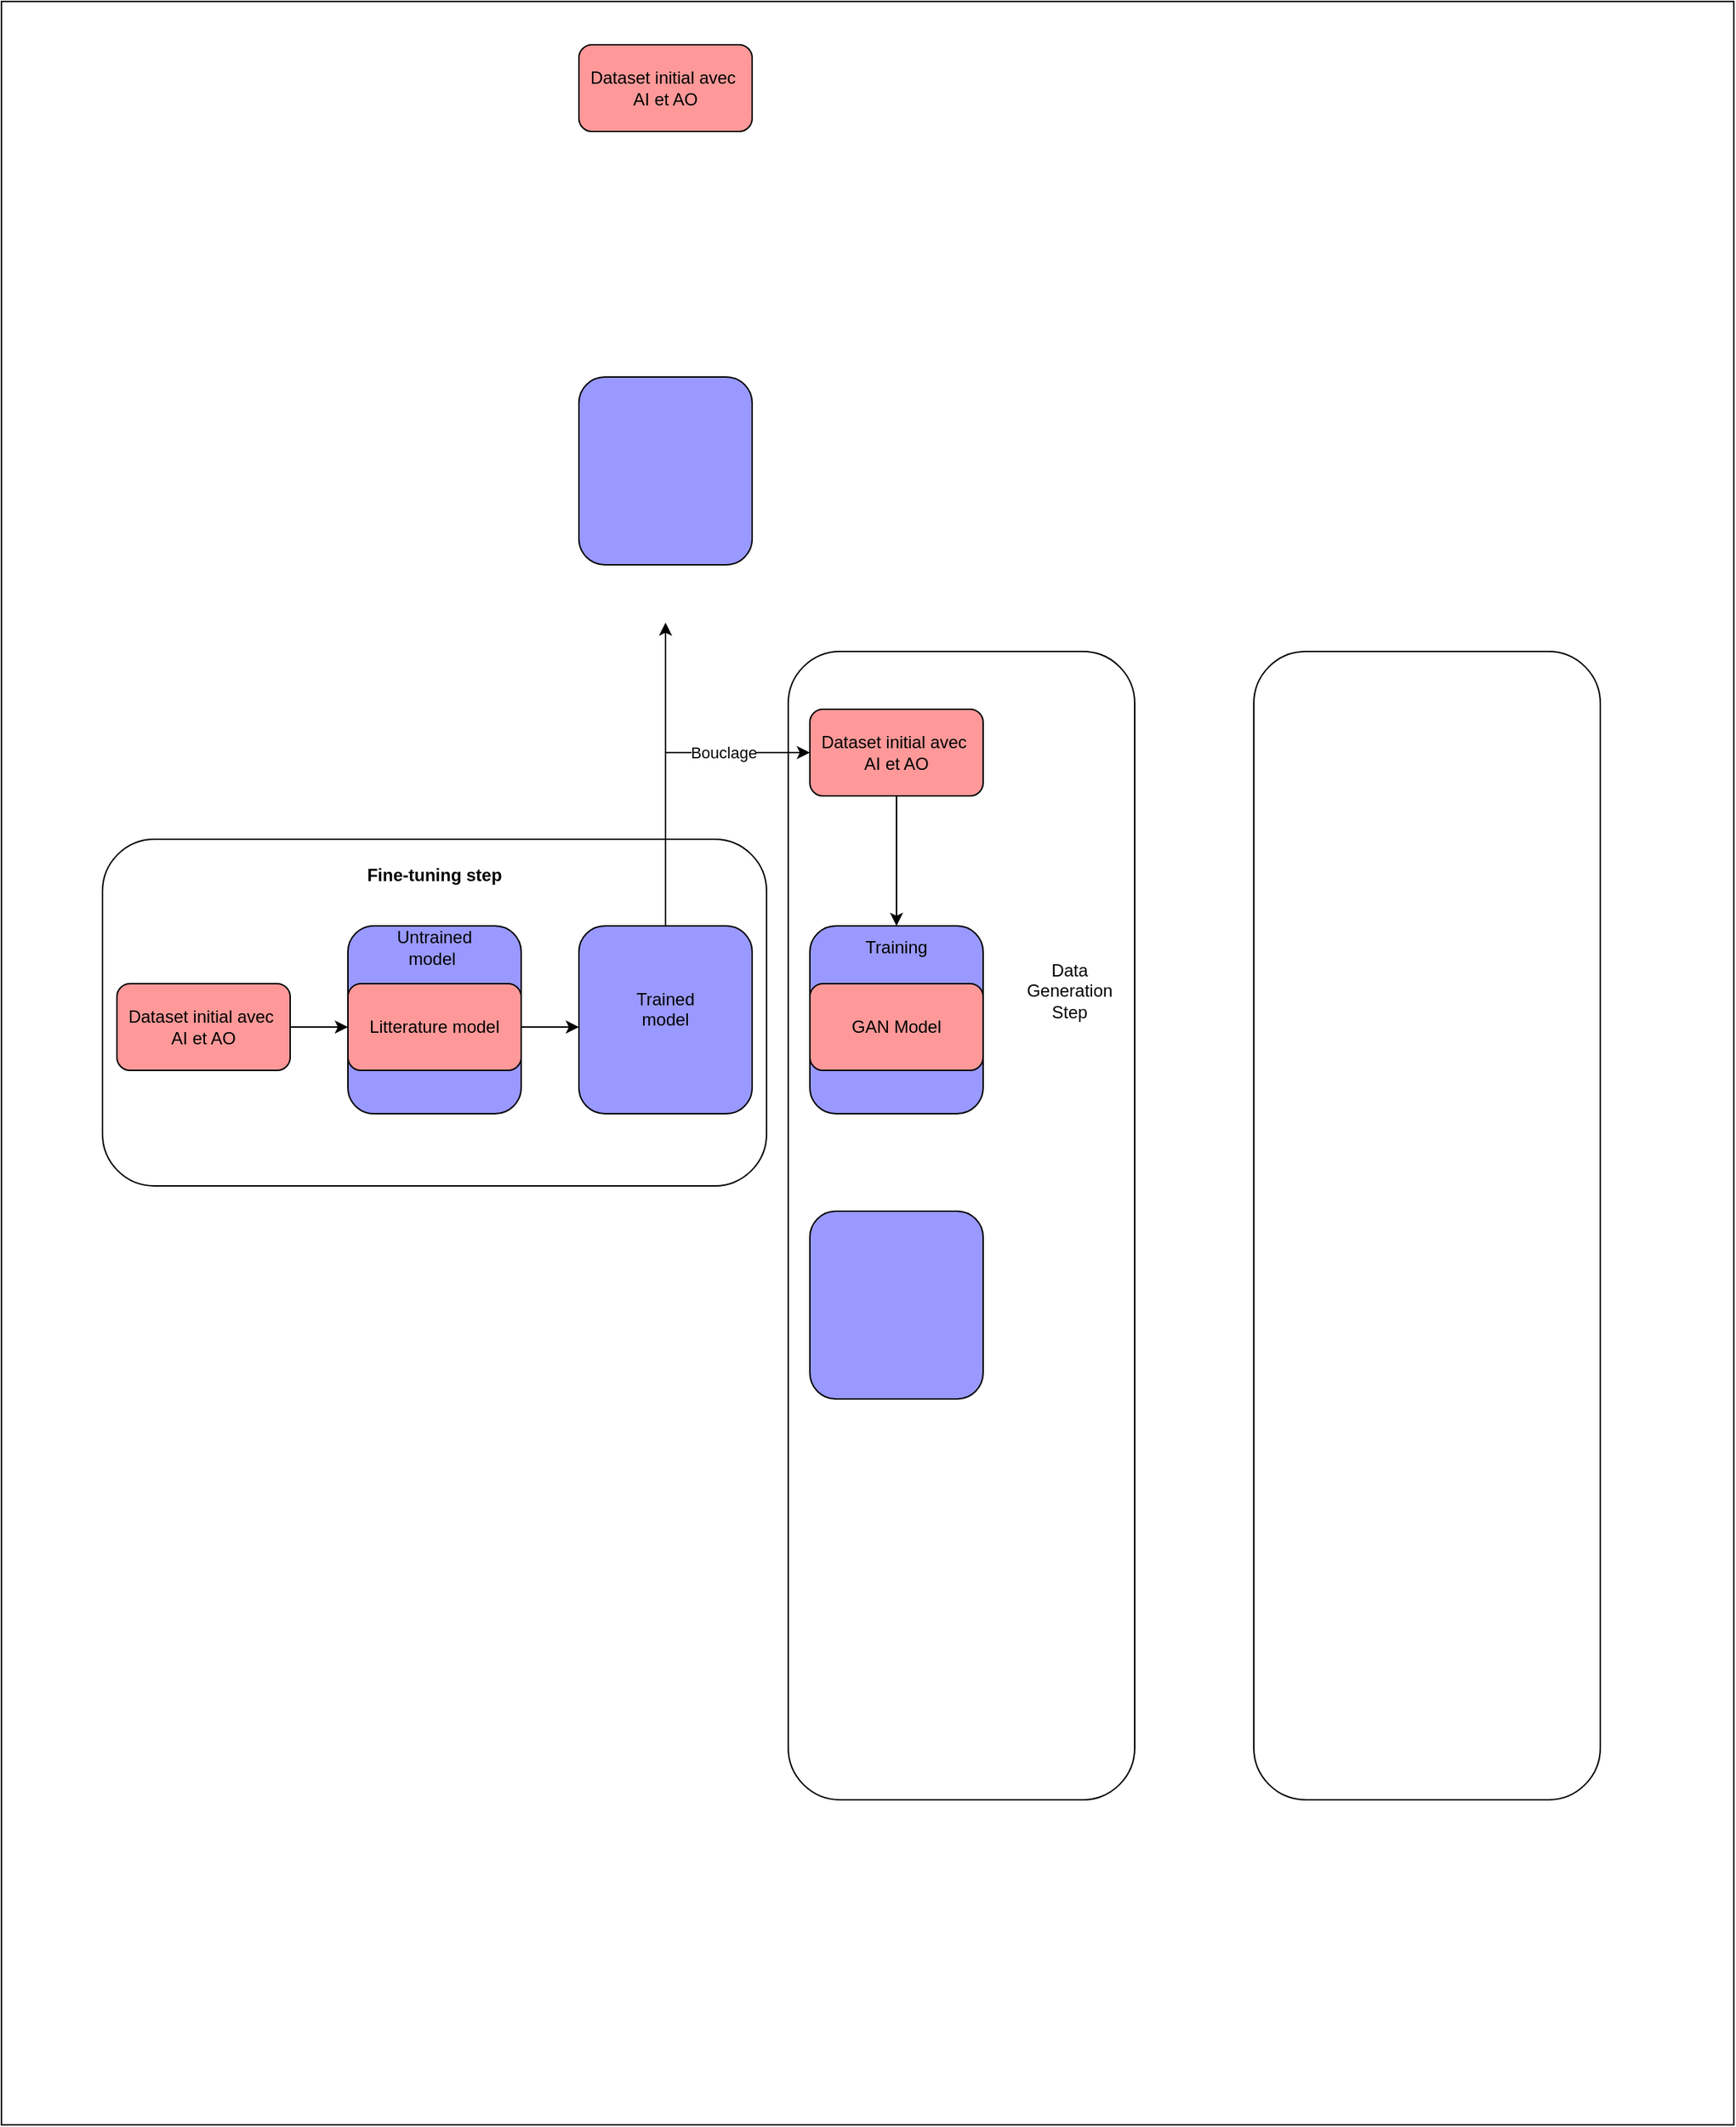 <mxfile version="25.0.3">
  <diagram name="Page-1" id="xngv43tHOnTiQph6oPWI">
    <mxGraphModel dx="1674" dy="1846" grid="1" gridSize="10" guides="1" tooltips="1" connect="1" arrows="1" fold="1" page="1" pageScale="1" pageWidth="850" pageHeight="1100" math="0" shadow="0">
      <root>
        <mxCell id="0" />
        <mxCell id="1" parent="0" />
        <mxCell id="Ez9CWYeOsh1V0xcWonHG-1" value="" style="whiteSpace=wrap;html=1;fillColor=#FFFFFF;" vertex="1" parent="1">
          <mxGeometry x="40" y="-430" width="1200" height="1470" as="geometry" />
        </mxCell>
        <mxCell id="Ez9CWYeOsh1V0xcWonHG-2" value="" style="rounded=1;whiteSpace=wrap;html=1;fillColor=#FFFFFF;rotation=90;" vertex="1" parent="1">
          <mxGeometry x="307.5" y="297.5" width="795" height="240" as="geometry" />
        </mxCell>
        <mxCell id="Ez9CWYeOsh1V0xcWonHG-3" value="" style="rounded=1;whiteSpace=wrap;html=1;fillColor=#FFFFFF;" vertex="1" parent="1">
          <mxGeometry x="110" y="150" width="460" height="240" as="geometry" />
        </mxCell>
        <mxCell id="Ez9CWYeOsh1V0xcWonHG-4" style="edgeStyle=orthogonalEdgeStyle;rounded=0;orthogonalLoop=1;jettySize=auto;html=1;exitX=0.75;exitY=0;exitDx=0;exitDy=0;entryX=0;entryY=0.5;entryDx=0;entryDy=0;" edge="1" parent="1" source="Ez9CWYeOsh1V0xcWonHG-6" target="Ez9CWYeOsh1V0xcWonHG-20">
          <mxGeometry relative="1" as="geometry">
            <Array as="points">
              <mxPoint x="500" y="210" />
              <mxPoint x="500" y="90" />
            </Array>
          </mxGeometry>
        </mxCell>
        <mxCell id="Ez9CWYeOsh1V0xcWonHG-5" value="Bouclage" style="edgeLabel;html=1;align=center;verticalAlign=middle;resizable=0;points=[];" vertex="1" connectable="0" parent="Ez9CWYeOsh1V0xcWonHG-4">
          <mxGeometry x="0.408" y="3" relative="1" as="geometry">
            <mxPoint x="14" y="3" as="offset" />
          </mxGeometry>
        </mxCell>
        <mxCell id="Ez9CWYeOsh1V0xcWonHG-6" value="" style="rounded=1;whiteSpace=wrap;html=1;fillColor=#9999FF;" vertex="1" parent="1">
          <mxGeometry x="440" y="210" width="120" height="130" as="geometry" />
        </mxCell>
        <mxCell id="Ez9CWYeOsh1V0xcWonHG-8" value="" style="rounded=1;whiteSpace=wrap;html=1;fillColor=#9999FF;" vertex="1" parent="1">
          <mxGeometry x="600" y="210" width="120" height="130" as="geometry" />
        </mxCell>
        <mxCell id="Ez9CWYeOsh1V0xcWonHG-9" value="" style="rounded=1;whiteSpace=wrap;html=1;fillColor=#9999FF;" vertex="1" parent="1">
          <mxGeometry x="280" y="210" width="120" height="130" as="geometry" />
        </mxCell>
        <mxCell id="Ez9CWYeOsh1V0xcWonHG-10" style="edgeStyle=orthogonalEdgeStyle;rounded=0;orthogonalLoop=1;jettySize=auto;html=1;exitX=1;exitY=0.5;exitDx=0;exitDy=0;entryX=0;entryY=0.5;entryDx=0;entryDy=0;" edge="1" parent="1" source="Ez9CWYeOsh1V0xcWonHG-11" target="Ez9CWYeOsh1V0xcWonHG-13">
          <mxGeometry relative="1" as="geometry" />
        </mxCell>
        <mxCell id="Ez9CWYeOsh1V0xcWonHG-11" value="Dataset initial avec&amp;nbsp;&lt;div&gt;AI et AO&lt;/div&gt;" style="rounded=1;whiteSpace=wrap;html=1;fillColor=#FF9999;" vertex="1" parent="1">
          <mxGeometry x="120" y="250" width="120" height="60" as="geometry" />
        </mxCell>
        <mxCell id="Ez9CWYeOsh1V0xcWonHG-12" style="edgeStyle=orthogonalEdgeStyle;rounded=0;orthogonalLoop=1;jettySize=auto;html=1;exitX=1;exitY=0.5;exitDx=0;exitDy=0;entryX=0;entryY=0.5;entryDx=0;entryDy=0;" edge="1" parent="1" source="Ez9CWYeOsh1V0xcWonHG-13">
          <mxGeometry relative="1" as="geometry">
            <mxPoint x="440" y="280" as="targetPoint" />
          </mxGeometry>
        </mxCell>
        <mxCell id="Ez9CWYeOsh1V0xcWonHG-13" value="Litterature model" style="rounded=1;whiteSpace=wrap;html=1;fillColor=#FF9999;" vertex="1" parent="1">
          <mxGeometry x="280" y="250" width="120" height="60" as="geometry" />
        </mxCell>
        <mxCell id="Ez9CWYeOsh1V0xcWonHG-14" value="GAN Model" style="rounded=1;whiteSpace=wrap;html=1;fillColor=#FF9999;" vertex="1" parent="1">
          <mxGeometry x="600" y="250" width="120" height="60" as="geometry" />
        </mxCell>
        <mxCell id="Ez9CWYeOsh1V0xcWonHG-17" value="Untrained model&amp;nbsp;" style="text;html=1;align=center;verticalAlign=middle;whiteSpace=wrap;rounded=0;" vertex="1" parent="1">
          <mxGeometry x="310" y="210" width="60" height="30" as="geometry" />
        </mxCell>
        <mxCell id="Ez9CWYeOsh1V0xcWonHG-18" value="Training" style="text;html=1;align=center;verticalAlign=middle;whiteSpace=wrap;rounded=0;" vertex="1" parent="1">
          <mxGeometry x="630" y="210" width="60" height="30" as="geometry" />
        </mxCell>
        <mxCell id="Ez9CWYeOsh1V0xcWonHG-19" style="edgeStyle=orthogonalEdgeStyle;rounded=0;orthogonalLoop=1;jettySize=auto;html=1;exitX=0.5;exitY=1;exitDx=0;exitDy=0;entryX=0.5;entryY=0;entryDx=0;entryDy=0;" edge="1" parent="1" source="Ez9CWYeOsh1V0xcWonHG-20" target="Ez9CWYeOsh1V0xcWonHG-18">
          <mxGeometry relative="1" as="geometry" />
        </mxCell>
        <mxCell id="Ez9CWYeOsh1V0xcWonHG-20" value="Dataset initial avec&amp;nbsp;&lt;div&gt;AI et AO&lt;/div&gt;" style="rounded=1;whiteSpace=wrap;html=1;fillColor=#FF9999;" vertex="1" parent="1">
          <mxGeometry x="600" y="60" width="120" height="60" as="geometry" />
        </mxCell>
        <mxCell id="Ez9CWYeOsh1V0xcWonHG-21" value="Trained model&lt;br&gt;&lt;div&gt;&lt;br&gt;&lt;/div&gt;" style="text;html=1;align=center;verticalAlign=middle;whiteSpace=wrap;rounded=0;" vertex="1" parent="1">
          <mxGeometry x="470" y="260" width="60" height="30" as="geometry" />
        </mxCell>
        <mxCell id="Ez9CWYeOsh1V0xcWonHG-23" value="" style="endArrow=classic;html=1;rounded=0;" edge="1" parent="1">
          <mxGeometry width="50" height="50" relative="1" as="geometry">
            <mxPoint x="500" y="210" as="sourcePoint" />
            <mxPoint x="500" as="targetPoint" />
          </mxGeometry>
        </mxCell>
        <mxCell id="Ez9CWYeOsh1V0xcWonHG-24" value="&lt;b&gt;Fine-tuning step&lt;/b&gt;" style="text;html=1;align=center;verticalAlign=middle;whiteSpace=wrap;rounded=0;" vertex="1" parent="1">
          <mxGeometry x="250" y="160" width="180" height="30" as="geometry" />
        </mxCell>
        <mxCell id="Ez9CWYeOsh1V0xcWonHG-25" value="Data Generation Step" style="text;html=1;align=center;verticalAlign=middle;whiteSpace=wrap;rounded=0;" vertex="1" parent="1">
          <mxGeometry x="750" y="240" width="60" height="30" as="geometry" />
        </mxCell>
        <mxCell id="Ez9CWYeOsh1V0xcWonHG-26" value="" style="rounded=1;whiteSpace=wrap;html=1;fillColor=#9999FF;" vertex="1" parent="1">
          <mxGeometry x="600" y="407.5" width="120" height="130" as="geometry" />
        </mxCell>
        <mxCell id="Ez9CWYeOsh1V0xcWonHG-27" value="" style="rounded=1;whiteSpace=wrap;html=1;fillColor=#9999FF;" vertex="1" parent="1">
          <mxGeometry x="440" y="-170" width="120" height="130" as="geometry" />
        </mxCell>
        <mxCell id="Ez9CWYeOsh1V0xcWonHG-28" value="Dataset initial avec&amp;nbsp;&lt;div&gt;AI et AO&lt;/div&gt;" style="rounded=1;whiteSpace=wrap;html=1;fillColor=#FF9999;" vertex="1" parent="1">
          <mxGeometry x="440" y="-400" width="120" height="60" as="geometry" />
        </mxCell>
        <mxCell id="Ez9CWYeOsh1V0xcWonHG-29" value="" style="rounded=1;whiteSpace=wrap;html=1;fillColor=#FFFFFF;rotation=90;" vertex="1" parent="1">
          <mxGeometry x="630" y="297.5" width="795" height="240" as="geometry" />
        </mxCell>
      </root>
    </mxGraphModel>
  </diagram>
</mxfile>
